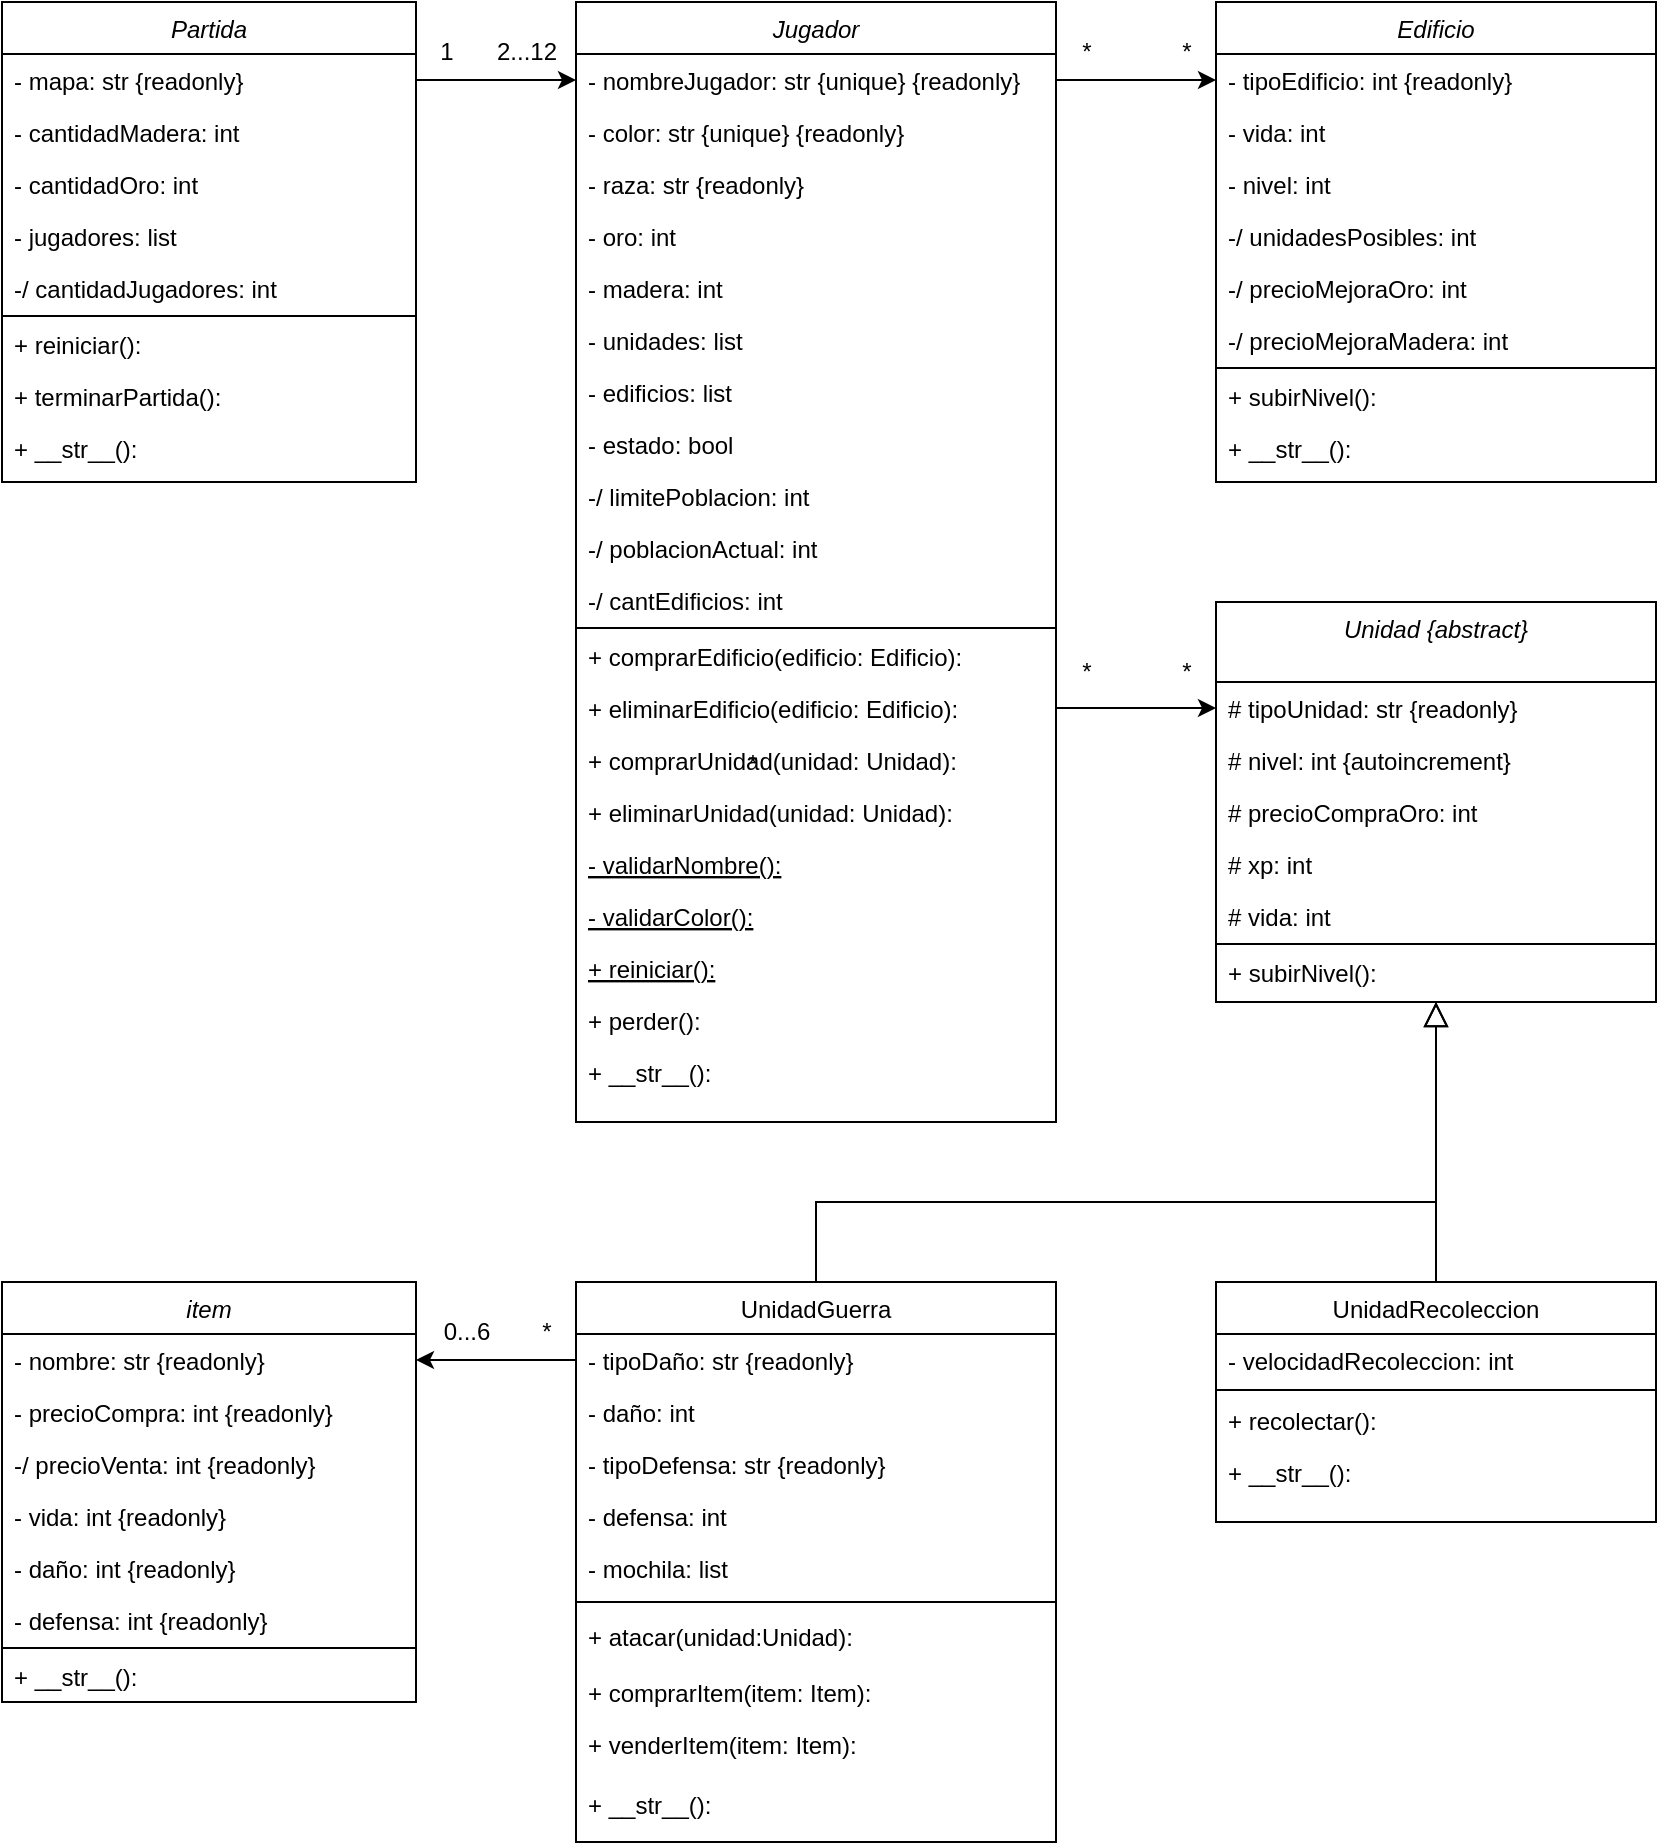 <mxfile version="24.6.4" type="device">
  <diagram id="C5RBs43oDa-KdzZeNtuy" name="Page-1">
    <mxGraphModel dx="2261" dy="754" grid="1" gridSize="10" guides="1" tooltips="1" connect="1" arrows="1" fold="1" page="1" pageScale="1" pageWidth="827" pageHeight="1169" math="0" shadow="0">
      <root>
        <mxCell id="WIyWlLk6GJQsqaUBKTNV-0" />
        <mxCell id="WIyWlLk6GJQsqaUBKTNV-1" parent="WIyWlLk6GJQsqaUBKTNV-0" />
        <mxCell id="zkfFHV4jXpPFQw0GAbJ--0" value="Unidad {abstract}" style="swimlane;fontStyle=2;align=center;verticalAlign=top;childLayout=stackLayout;horizontal=1;startSize=40;horizontalStack=0;resizeParent=1;resizeLast=0;collapsible=1;marginBottom=0;rounded=0;shadow=0;strokeWidth=1;" parent="WIyWlLk6GJQsqaUBKTNV-1" vertex="1">
          <mxGeometry x="-220" y="300" width="220" height="200" as="geometry">
            <mxRectangle x="230" y="140" width="160" height="26" as="alternateBounds" />
          </mxGeometry>
        </mxCell>
        <mxCell id="zkfFHV4jXpPFQw0GAbJ--1" value="# tipoUnidad: str {readonly}" style="text;align=left;verticalAlign=top;spacingLeft=4;spacingRight=4;overflow=hidden;rotatable=0;points=[[0,0.5],[1,0.5]];portConstraint=eastwest;" parent="zkfFHV4jXpPFQw0GAbJ--0" vertex="1">
          <mxGeometry y="40" width="220" height="26" as="geometry" />
        </mxCell>
        <mxCell id="uJJPUO6UfSwzOD2IOa0u-90" value="# nivel: int {autoincrement}" style="text;align=left;verticalAlign=top;spacingLeft=4;spacingRight=4;overflow=hidden;rotatable=0;points=[[0,0.5],[1,0.5]];portConstraint=eastwest;" parent="zkfFHV4jXpPFQw0GAbJ--0" vertex="1">
          <mxGeometry y="66" width="220" height="26" as="geometry" />
        </mxCell>
        <mxCell id="uJJPUO6UfSwzOD2IOa0u-64" value="# precioCompraOro: int" style="text;align=left;verticalAlign=top;spacingLeft=4;spacingRight=4;overflow=hidden;rotatable=0;points=[[0,0.5],[1,0.5]];portConstraint=eastwest;rounded=0;shadow=0;html=0;" parent="zkfFHV4jXpPFQw0GAbJ--0" vertex="1">
          <mxGeometry y="92" width="220" height="26" as="geometry" />
        </mxCell>
        <mxCell id="DGknviAEeWhq03jnVg3e-2" value="# xp: int" style="text;align=left;verticalAlign=top;spacingLeft=4;spacingRight=4;overflow=hidden;rotatable=0;points=[[0,0.5],[1,0.5]];portConstraint=eastwest;" parent="zkfFHV4jXpPFQw0GAbJ--0" vertex="1">
          <mxGeometry y="118" width="220" height="26" as="geometry" />
        </mxCell>
        <mxCell id="uJJPUO6UfSwzOD2IOa0u-9" value="# vida: int" style="text;align=left;verticalAlign=top;spacingLeft=4;spacingRight=4;overflow=hidden;rotatable=0;points=[[0,0.5],[1,0.5]];portConstraint=eastwest;" parent="zkfFHV4jXpPFQw0GAbJ--0" vertex="1">
          <mxGeometry y="144" width="220" height="26" as="geometry" />
        </mxCell>
        <mxCell id="zkfFHV4jXpPFQw0GAbJ--4" value="" style="line;html=1;strokeWidth=1;align=left;verticalAlign=middle;spacingTop=-1;spacingLeft=3;spacingRight=3;rotatable=0;labelPosition=right;points=[];portConstraint=eastwest;" parent="zkfFHV4jXpPFQw0GAbJ--0" vertex="1">
          <mxGeometry y="170" width="220" height="2" as="geometry" />
        </mxCell>
        <mxCell id="DGknviAEeWhq03jnVg3e-1" value="+ subirNivel():" style="text;align=left;verticalAlign=top;spacingLeft=4;spacingRight=4;overflow=hidden;rotatable=0;points=[[0,0.5],[1,0.5]];portConstraint=eastwest;" parent="zkfFHV4jXpPFQw0GAbJ--0" vertex="1">
          <mxGeometry y="172" width="220" height="22" as="geometry" />
        </mxCell>
        <mxCell id="zkfFHV4jXpPFQw0GAbJ--6" value="UnidadRecoleccion" style="swimlane;fontStyle=0;align=center;verticalAlign=top;childLayout=stackLayout;horizontal=1;startSize=26;horizontalStack=0;resizeParent=1;resizeLast=0;collapsible=1;marginBottom=0;rounded=0;shadow=0;strokeWidth=1;" parent="WIyWlLk6GJQsqaUBKTNV-1" vertex="1">
          <mxGeometry x="-220" y="640" width="220" height="120" as="geometry">
            <mxRectangle x="130" y="380" width="160" height="26" as="alternateBounds" />
          </mxGeometry>
        </mxCell>
        <mxCell id="zkfFHV4jXpPFQw0GAbJ--7" value="- velocidadRecoleccion: int" style="text;align=left;verticalAlign=top;spacingLeft=4;spacingRight=4;overflow=hidden;rotatable=0;points=[[0,0.5],[1,0.5]];portConstraint=eastwest;" parent="zkfFHV4jXpPFQw0GAbJ--6" vertex="1">
          <mxGeometry y="26" width="220" height="26" as="geometry" />
        </mxCell>
        <mxCell id="zkfFHV4jXpPFQw0GAbJ--9" value="" style="line;html=1;strokeWidth=1;align=left;verticalAlign=middle;spacingTop=-1;spacingLeft=3;spacingRight=3;rotatable=0;labelPosition=right;points=[];portConstraint=eastwest;" parent="zkfFHV4jXpPFQw0GAbJ--6" vertex="1">
          <mxGeometry y="52" width="220" height="4" as="geometry" />
        </mxCell>
        <mxCell id="zkfFHV4jXpPFQw0GAbJ--8" value="+ recolectar():" style="text;align=left;verticalAlign=top;spacingLeft=4;spacingRight=4;overflow=hidden;rotatable=0;points=[[0,0.5],[1,0.5]];portConstraint=eastwest;rounded=0;shadow=0;html=0;" parent="zkfFHV4jXpPFQw0GAbJ--6" vertex="1">
          <mxGeometry y="56" width="220" height="26" as="geometry" />
        </mxCell>
        <mxCell id="DGknviAEeWhq03jnVg3e-4" value="+ __str__():" style="text;align=left;verticalAlign=top;spacingLeft=4;spacingRight=4;overflow=hidden;rotatable=0;points=[[0,0.5],[1,0.5]];portConstraint=eastwest;" parent="zkfFHV4jXpPFQw0GAbJ--6" vertex="1">
          <mxGeometry y="82" width="220" height="28" as="geometry" />
        </mxCell>
        <mxCell id="zkfFHV4jXpPFQw0GAbJ--12" value="" style="endArrow=block;endSize=10;endFill=0;shadow=0;strokeWidth=1;rounded=0;curved=0;edgeStyle=elbowEdgeStyle;elbow=vertical;exitX=0.5;exitY=0;exitDx=0;exitDy=0;entryX=0.5;entryY=1;entryDx=0;entryDy=0;" parent="WIyWlLk6GJQsqaUBKTNV-1" source="zkfFHV4jXpPFQw0GAbJ--6" edge="1" target="zkfFHV4jXpPFQw0GAbJ--0">
          <mxGeometry width="160" relative="1" as="geometry">
            <mxPoint x="-537" y="640" as="sourcePoint" />
            <mxPoint x="-60" y="570" as="targetPoint" />
            <Array as="points" />
          </mxGeometry>
        </mxCell>
        <mxCell id="zkfFHV4jXpPFQw0GAbJ--13" value="UnidadGuerra" style="swimlane;fontStyle=0;align=center;verticalAlign=top;childLayout=stackLayout;horizontal=1;startSize=26;horizontalStack=0;resizeParent=1;resizeLast=0;collapsible=1;marginBottom=0;rounded=0;shadow=0;strokeWidth=1;" parent="WIyWlLk6GJQsqaUBKTNV-1" vertex="1">
          <mxGeometry x="-540" y="640" width="240" height="280" as="geometry">
            <mxRectangle x="340" y="380" width="170" height="26" as="alternateBounds" />
          </mxGeometry>
        </mxCell>
        <mxCell id="zkfFHV4jXpPFQw0GAbJ--2" value="- tipoDaño: str {readonly}" style="text;align=left;verticalAlign=top;spacingLeft=4;spacingRight=4;overflow=hidden;rotatable=0;points=[[0,0.5],[1,0.5]];portConstraint=eastwest;rounded=0;shadow=0;html=0;" parent="zkfFHV4jXpPFQw0GAbJ--13" vertex="1">
          <mxGeometry y="26" width="240" height="26" as="geometry" />
        </mxCell>
        <mxCell id="uJJPUO6UfSwzOD2IOa0u-10" value="- daño: int" style="text;align=left;verticalAlign=top;spacingLeft=4;spacingRight=4;overflow=hidden;rotatable=0;points=[[0,0.5],[1,0.5]];portConstraint=eastwest;rounded=0;shadow=0;html=0;" parent="zkfFHV4jXpPFQw0GAbJ--13" vertex="1">
          <mxGeometry y="52" width="240" height="26" as="geometry" />
        </mxCell>
        <mxCell id="uJJPUO6UfSwzOD2IOa0u-8" value="- tipoDefensa: str {readonly}" style="text;align=left;verticalAlign=top;spacingLeft=4;spacingRight=4;overflow=hidden;rotatable=0;points=[[0,0.5],[1,0.5]];portConstraint=eastwest;rounded=0;shadow=0;html=0;" parent="zkfFHV4jXpPFQw0GAbJ--13" vertex="1">
          <mxGeometry y="78" width="240" height="26" as="geometry" />
        </mxCell>
        <mxCell id="uJJPUO6UfSwzOD2IOa0u-11" value="- defensa: int" style="text;align=left;verticalAlign=top;spacingLeft=4;spacingRight=4;overflow=hidden;rotatable=0;points=[[0,0.5],[1,0.5]];portConstraint=eastwest;rounded=0;shadow=0;html=0;" parent="zkfFHV4jXpPFQw0GAbJ--13" vertex="1">
          <mxGeometry y="104" width="240" height="26" as="geometry" />
        </mxCell>
        <mxCell id="uJJPUO6UfSwzOD2IOa0u-98" value="- mochila: list" style="text;align=left;verticalAlign=top;spacingLeft=4;spacingRight=4;overflow=hidden;rotatable=0;points=[[0,0.5],[1,0.5]];portConstraint=eastwest;" parent="zkfFHV4jXpPFQw0GAbJ--13" vertex="1">
          <mxGeometry y="130" width="240" height="26" as="geometry" />
        </mxCell>
        <mxCell id="zkfFHV4jXpPFQw0GAbJ--15" value="" style="line;html=1;strokeWidth=1;align=left;verticalAlign=middle;spacingTop=-1;spacingLeft=3;spacingRight=3;rotatable=0;labelPosition=right;points=[];portConstraint=eastwest;" parent="zkfFHV4jXpPFQw0GAbJ--13" vertex="1">
          <mxGeometry y="156" width="240" height="8" as="geometry" />
        </mxCell>
        <mxCell id="uJJPUO6UfSwzOD2IOa0u-67" value="+ atacar(unidad:Unidad):" style="text;align=left;verticalAlign=top;spacingLeft=4;spacingRight=4;overflow=hidden;rotatable=0;points=[[0,0.5],[1,0.5]];portConstraint=eastwest;" parent="zkfFHV4jXpPFQw0GAbJ--13" vertex="1">
          <mxGeometry y="164" width="240" height="28" as="geometry" />
        </mxCell>
        <mxCell id="uJJPUO6UfSwzOD2IOa0u-107" value="+ comprarItem(item: Item):" style="text;align=left;verticalAlign=top;spacingLeft=4;spacingRight=4;overflow=hidden;rotatable=0;points=[[0,0.5],[1,0.5]];portConstraint=eastwest;" parent="zkfFHV4jXpPFQw0GAbJ--13" vertex="1">
          <mxGeometry y="192" width="240" height="26" as="geometry" />
        </mxCell>
        <mxCell id="uJJPUO6UfSwzOD2IOa0u-108" value="+ venderItem(item: Item):" style="text;align=left;verticalAlign=top;spacingLeft=4;spacingRight=4;overflow=hidden;rotatable=0;points=[[0,0.5],[1,0.5]];portConstraint=eastwest;" parent="zkfFHV4jXpPFQw0GAbJ--13" vertex="1">
          <mxGeometry y="218" width="240" height="30" as="geometry" />
        </mxCell>
        <mxCell id="DGknviAEeWhq03jnVg3e-3" value="+ __str__():" style="text;align=left;verticalAlign=top;spacingLeft=4;spacingRight=4;overflow=hidden;rotatable=0;points=[[0,0.5],[1,0.5]];portConstraint=eastwest;" parent="zkfFHV4jXpPFQw0GAbJ--13" vertex="1">
          <mxGeometry y="248" width="240" height="24" as="geometry" />
        </mxCell>
        <mxCell id="uJJPUO6UfSwzOD2IOa0u-12" value="" style="endArrow=block;endSize=10;endFill=0;shadow=0;strokeWidth=1;rounded=0;curved=0;edgeStyle=elbowEdgeStyle;elbow=vertical;entryX=0.5;entryY=1;entryDx=0;entryDy=0;exitX=0.5;exitY=0;exitDx=0;exitDy=0;" parent="WIyWlLk6GJQsqaUBKTNV-1" source="zkfFHV4jXpPFQw0GAbJ--13" target="zkfFHV4jXpPFQw0GAbJ--0" edge="1">
          <mxGeometry width="160" relative="1" as="geometry">
            <mxPoint x="-307" y="630" as="sourcePoint" />
            <mxPoint x="-197" y="520" as="targetPoint" />
            <Array as="points">
              <mxPoint x="-260" y="600" />
            </Array>
          </mxGeometry>
        </mxCell>
        <mxCell id="uJJPUO6UfSwzOD2IOa0u-139" style="edgeStyle=orthogonalEdgeStyle;rounded=0;orthogonalLoop=1;jettySize=auto;html=1;entryX=0;entryY=0.5;entryDx=0;entryDy=0;" parent="WIyWlLk6GJQsqaUBKTNV-1" source="uJJPUO6UfSwzOD2IOa0u-43" target="zkfFHV4jXpPFQw0GAbJ--1" edge="1">
          <mxGeometry relative="1" as="geometry">
            <mxPoint x="-280" y="359" as="sourcePoint" />
            <mxPoint x="-220" y="270" as="targetPoint" />
          </mxGeometry>
        </mxCell>
        <mxCell id="uJJPUO6UfSwzOD2IOa0u-15" value="Edificio" style="swimlane;fontStyle=2;align=center;verticalAlign=top;childLayout=stackLayout;horizontal=1;startSize=26;horizontalStack=0;resizeParent=1;resizeLast=0;collapsible=1;marginBottom=0;rounded=0;shadow=0;strokeWidth=1;" parent="WIyWlLk6GJQsqaUBKTNV-1" vertex="1">
          <mxGeometry x="-220" width="220" height="240" as="geometry">
            <mxRectangle x="230" y="140" width="160" height="26" as="alternateBounds" />
          </mxGeometry>
        </mxCell>
        <mxCell id="uJJPUO6UfSwzOD2IOa0u-62" value="- tipoEdificio: int {readonly}" style="text;align=left;verticalAlign=top;spacingLeft=4;spacingRight=4;overflow=hidden;rotatable=0;points=[[0,0.5],[1,0.5]];portConstraint=eastwest;" parent="uJJPUO6UfSwzOD2IOa0u-15" vertex="1">
          <mxGeometry y="26" width="220" height="26" as="geometry" />
        </mxCell>
        <mxCell id="uJJPUO6UfSwzOD2IOa0u-16" value="- vida: int" style="text;align=left;verticalAlign=top;spacingLeft=4;spacingRight=4;overflow=hidden;rotatable=0;points=[[0,0.5],[1,0.5]];portConstraint=eastwest;" parent="uJJPUO6UfSwzOD2IOa0u-15" vertex="1">
          <mxGeometry y="52" width="220" height="26" as="geometry" />
        </mxCell>
        <mxCell id="Jmt1kPo4KvZAHu1UW5fi-1" value="- nivel: int" style="text;align=left;verticalAlign=top;spacingLeft=4;spacingRight=4;overflow=hidden;rotatable=0;points=[[0,0.5],[1,0.5]];portConstraint=eastwest;" parent="uJJPUO6UfSwzOD2IOa0u-15" vertex="1">
          <mxGeometry y="78" width="220" height="26" as="geometry" />
        </mxCell>
        <mxCell id="Jmt1kPo4KvZAHu1UW5fi-2" value="-/ unidadesPosibles: int" style="text;align=left;verticalAlign=top;spacingLeft=4;spacingRight=4;overflow=hidden;rotatable=0;points=[[0,0.5],[1,0.5]];portConstraint=eastwest;" parent="uJJPUO6UfSwzOD2IOa0u-15" vertex="1">
          <mxGeometry y="104" width="220" height="26" as="geometry" />
        </mxCell>
        <mxCell id="Jmt1kPo4KvZAHu1UW5fi-4" value="-/ precioMejoraOro: int" style="text;align=left;verticalAlign=top;spacingLeft=4;spacingRight=4;overflow=hidden;rotatable=0;points=[[0,0.5],[1,0.5]];portConstraint=eastwest;" parent="uJJPUO6UfSwzOD2IOa0u-15" vertex="1">
          <mxGeometry y="130" width="220" height="26" as="geometry" />
        </mxCell>
        <mxCell id="Jmt1kPo4KvZAHu1UW5fi-3" value="-/ precioMejoraMadera: int" style="text;align=left;verticalAlign=top;spacingLeft=4;spacingRight=4;overflow=hidden;rotatable=0;points=[[0,0.5],[1,0.5]];portConstraint=eastwest;" parent="uJJPUO6UfSwzOD2IOa0u-15" vertex="1">
          <mxGeometry y="156" width="220" height="26" as="geometry" />
        </mxCell>
        <mxCell id="uJJPUO6UfSwzOD2IOa0u-23" value="" style="line;html=1;strokeWidth=1;align=left;verticalAlign=middle;spacingTop=-1;spacingLeft=3;spacingRight=3;rotatable=0;labelPosition=right;points=[];portConstraint=eastwest;" parent="uJJPUO6UfSwzOD2IOa0u-15" vertex="1">
          <mxGeometry y="182" width="220" height="2" as="geometry" />
        </mxCell>
        <mxCell id="Jmt1kPo4KvZAHu1UW5fi-5" value="+ subirNivel():" style="text;align=left;verticalAlign=top;spacingLeft=4;spacingRight=4;overflow=hidden;rotatable=0;points=[[0,0.5],[1,0.5]];portConstraint=eastwest;" parent="uJJPUO6UfSwzOD2IOa0u-15" vertex="1">
          <mxGeometry y="184" width="220" height="26" as="geometry" />
        </mxCell>
        <mxCell id="DGknviAEeWhq03jnVg3e-5" value="+ __str__():" style="text;align=left;verticalAlign=top;spacingLeft=4;spacingRight=4;overflow=hidden;rotatable=0;points=[[0,0.5],[1,0.5]];portConstraint=eastwest;" parent="uJJPUO6UfSwzOD2IOa0u-15" vertex="1">
          <mxGeometry y="210" width="220" height="26" as="geometry" />
        </mxCell>
        <mxCell id="uJJPUO6UfSwzOD2IOa0u-25" value="Jugador" style="swimlane;fontStyle=2;align=center;verticalAlign=top;childLayout=stackLayout;horizontal=1;startSize=26;horizontalStack=0;resizeParent=1;resizeLast=0;collapsible=1;marginBottom=0;rounded=0;shadow=0;strokeWidth=1;" parent="WIyWlLk6GJQsqaUBKTNV-1" vertex="1">
          <mxGeometry x="-540" width="240" height="560" as="geometry">
            <mxRectangle x="230" y="140" width="160" height="26" as="alternateBounds" />
          </mxGeometry>
        </mxCell>
        <mxCell id="uJJPUO6UfSwzOD2IOa0u-44" value="- nombreJugador: str {unique} {readonly}" style="text;align=left;verticalAlign=top;spacingLeft=4;spacingRight=4;overflow=hidden;rotatable=0;points=[[0,0.5],[1,0.5]];portConstraint=eastwest;rounded=0;shadow=0;html=0;" parent="uJJPUO6UfSwzOD2IOa0u-25" vertex="1">
          <mxGeometry y="26" width="240" height="26" as="geometry" />
        </mxCell>
        <mxCell id="uJJPUO6UfSwzOD2IOa0u-120" value="- color: str {unique} {readonly}" style="text;align=left;verticalAlign=top;spacingLeft=4;spacingRight=4;overflow=hidden;rotatable=0;points=[[0,0.5],[1,0.5]];portConstraint=eastwest;rounded=0;shadow=0;html=0;" parent="uJJPUO6UfSwzOD2IOa0u-25" vertex="1">
          <mxGeometry y="52" width="240" height="26" as="geometry" />
        </mxCell>
        <mxCell id="uJJPUO6UfSwzOD2IOa0u-35" value="- raza: str {readonly}" style="text;align=left;verticalAlign=top;spacingLeft=4;spacingRight=4;overflow=hidden;rotatable=0;points=[[0,0.5],[1,0.5]];portConstraint=eastwest;rounded=0;shadow=0;html=0;" parent="uJJPUO6UfSwzOD2IOa0u-25" vertex="1">
          <mxGeometry y="78" width="240" height="26" as="geometry" />
        </mxCell>
        <mxCell id="uJJPUO6UfSwzOD2IOa0u-26" value="- oro: int" style="text;align=left;verticalAlign=top;spacingLeft=4;spacingRight=4;overflow=hidden;rotatable=0;points=[[0,0.5],[1,0.5]];portConstraint=eastwest;" parent="uJJPUO6UfSwzOD2IOa0u-25" vertex="1">
          <mxGeometry y="104" width="240" height="26" as="geometry" />
        </mxCell>
        <mxCell id="uJJPUO6UfSwzOD2IOa0u-27" value="- madera: int" style="text;align=left;verticalAlign=top;spacingLeft=4;spacingRight=4;overflow=hidden;rotatable=0;points=[[0,0.5],[1,0.5]];portConstraint=eastwest;rounded=0;shadow=0;html=0;" parent="uJJPUO6UfSwzOD2IOa0u-25" vertex="1">
          <mxGeometry y="130" width="240" height="26" as="geometry" />
        </mxCell>
        <mxCell id="Jmt1kPo4KvZAHu1UW5fi-6" value="- unidades: list" style="text;align=left;verticalAlign=top;spacingLeft=4;spacingRight=4;overflow=hidden;rotatable=0;points=[[0,0.5],[1,0.5]];portConstraint=eastwest;rounded=0;shadow=0;html=0;" parent="uJJPUO6UfSwzOD2IOa0u-25" vertex="1">
          <mxGeometry y="156" width="240" height="26" as="geometry" />
        </mxCell>
        <mxCell id="Jmt1kPo4KvZAHu1UW5fi-7" value="- edificios: list" style="text;align=left;verticalAlign=top;spacingLeft=4;spacingRight=4;overflow=hidden;rotatable=0;points=[[0,0.5],[1,0.5]];portConstraint=eastwest;rounded=0;shadow=0;html=0;" parent="uJJPUO6UfSwzOD2IOa0u-25" vertex="1">
          <mxGeometry y="182" width="240" height="26" as="geometry" />
        </mxCell>
        <mxCell id="Jmt1kPo4KvZAHu1UW5fi-8" value="- estado: bool" style="text;align=left;verticalAlign=top;spacingLeft=4;spacingRight=4;overflow=hidden;rotatable=0;points=[[0,0.5],[1,0.5]];portConstraint=eastwest;rounded=0;shadow=0;html=0;" parent="uJJPUO6UfSwzOD2IOa0u-25" vertex="1">
          <mxGeometry y="208" width="240" height="26" as="geometry" />
        </mxCell>
        <mxCell id="uJJPUO6UfSwzOD2IOa0u-41" value="-/ limitePoblacion: int" style="text;align=left;verticalAlign=top;spacingLeft=4;spacingRight=4;overflow=hidden;rotatable=0;points=[[0,0.5],[1,0.5]];portConstraint=eastwest;rounded=0;shadow=0;html=0;" parent="uJJPUO6UfSwzOD2IOa0u-25" vertex="1">
          <mxGeometry y="234" width="240" height="26" as="geometry" />
        </mxCell>
        <mxCell id="uJJPUO6UfSwzOD2IOa0u-28" value="-/ poblacionActual: int" style="text;align=left;verticalAlign=top;spacingLeft=4;spacingRight=4;overflow=hidden;rotatable=0;points=[[0,0.5],[1,0.5]];portConstraint=eastwest;rounded=0;shadow=0;html=0;" parent="uJJPUO6UfSwzOD2IOa0u-25" vertex="1">
          <mxGeometry y="260" width="240" height="26" as="geometry" />
        </mxCell>
        <mxCell id="Jmt1kPo4KvZAHu1UW5fi-9" value="-/ cantEdificios: int" style="text;align=left;verticalAlign=top;spacingLeft=4;spacingRight=4;overflow=hidden;rotatable=0;points=[[0,0.5],[1,0.5]];portConstraint=eastwest;rounded=0;shadow=0;html=0;" parent="uJJPUO6UfSwzOD2IOa0u-25" vertex="1">
          <mxGeometry y="286" width="240" height="26" as="geometry" />
        </mxCell>
        <mxCell id="uJJPUO6UfSwzOD2IOa0u-33" value="" style="line;html=1;strokeWidth=1;align=left;verticalAlign=middle;spacingTop=-1;spacingLeft=3;spacingRight=3;rotatable=0;labelPosition=right;points=[];portConstraint=eastwest;" parent="uJJPUO6UfSwzOD2IOa0u-25" vertex="1">
          <mxGeometry y="312" width="240" height="2" as="geometry" />
        </mxCell>
        <mxCell id="uJJPUO6UfSwzOD2IOa0u-34" value="+ comprarEdificio(edificio: Edificio):" style="text;align=left;verticalAlign=top;spacingLeft=4;spacingRight=4;overflow=hidden;rotatable=0;points=[[0,0.5],[1,0.5]];portConstraint=eastwest;" parent="uJJPUO6UfSwzOD2IOa0u-25" vertex="1">
          <mxGeometry y="314" width="240" height="26" as="geometry" />
        </mxCell>
        <mxCell id="uJJPUO6UfSwzOD2IOa0u-43" value="+ eliminarEdificio(edificio: Edificio):" style="text;align=left;verticalAlign=top;spacingLeft=4;spacingRight=4;overflow=hidden;rotatable=0;points=[[0,0.5],[1,0.5]];portConstraint=eastwest;" parent="uJJPUO6UfSwzOD2IOa0u-25" vertex="1">
          <mxGeometry y="340" width="240" height="26" as="geometry" />
        </mxCell>
        <mxCell id="uJJPUO6UfSwzOD2IOa0u-24" value="+ comprarUnidad(unidad: Unidad):" style="text;align=left;verticalAlign=top;spacingLeft=4;spacingRight=4;overflow=hidden;rotatable=0;points=[[0,0.5],[1,0.5]];portConstraint=eastwest;" parent="uJJPUO6UfSwzOD2IOa0u-25" vertex="1">
          <mxGeometry y="366" width="240" height="26" as="geometry" />
        </mxCell>
        <mxCell id="uJJPUO6UfSwzOD2IOa0u-42" value="+ eliminarUnidad(unidad: Unidad):" style="text;align=left;verticalAlign=top;spacingLeft=4;spacingRight=4;overflow=hidden;rotatable=0;points=[[0,0.5],[1,0.5]];portConstraint=eastwest;" parent="uJJPUO6UfSwzOD2IOa0u-25" vertex="1">
          <mxGeometry y="392" width="240" height="26" as="geometry" />
        </mxCell>
        <mxCell id="1HMac8or-ajeegFxdDn5-3" value="- validarNombre():" style="text;align=left;verticalAlign=top;spacingLeft=4;spacingRight=4;overflow=hidden;rotatable=0;points=[[0,0.5],[1,0.5]];portConstraint=eastwest;fontStyle=4" vertex="1" parent="uJJPUO6UfSwzOD2IOa0u-25">
          <mxGeometry y="418" width="240" height="26" as="geometry" />
        </mxCell>
        <mxCell id="1HMac8or-ajeegFxdDn5-0" value="- validarColor():" style="text;align=left;verticalAlign=top;spacingLeft=4;spacingRight=4;overflow=hidden;rotatable=0;points=[[0,0.5],[1,0.5]];portConstraint=eastwest;fontStyle=4" vertex="1" parent="uJJPUO6UfSwzOD2IOa0u-25">
          <mxGeometry y="444" width="240" height="26" as="geometry" />
        </mxCell>
        <mxCell id="1HMac8or-ajeegFxdDn5-1" value="+ reiniciar():" style="text;align=left;verticalAlign=top;spacingLeft=4;spacingRight=4;overflow=hidden;rotatable=0;points=[[0,0.5],[1,0.5]];portConstraint=eastwest;fontStyle=4" vertex="1" parent="uJJPUO6UfSwzOD2IOa0u-25">
          <mxGeometry y="470" width="240" height="26" as="geometry" />
        </mxCell>
        <mxCell id="uJJPUO6UfSwzOD2IOa0u-58" value="+ perder():" style="text;align=left;verticalAlign=top;spacingLeft=4;spacingRight=4;overflow=hidden;rotatable=0;points=[[0,0.5],[1,0.5]];portConstraint=eastwest;" parent="uJJPUO6UfSwzOD2IOa0u-25" vertex="1">
          <mxGeometry y="496" width="240" height="26" as="geometry" />
        </mxCell>
        <mxCell id="DGknviAEeWhq03jnVg3e-6" value="+ __str__():" style="text;align=left;verticalAlign=top;spacingLeft=4;spacingRight=4;overflow=hidden;rotatable=0;points=[[0,0.5],[1,0.5]];portConstraint=eastwest;" parent="uJJPUO6UfSwzOD2IOa0u-25" vertex="1">
          <mxGeometry y="522" width="240" height="26" as="geometry" />
        </mxCell>
        <mxCell id="uJJPUO6UfSwzOD2IOa0u-45" value="Partida" style="swimlane;fontStyle=2;align=center;verticalAlign=top;childLayout=stackLayout;horizontal=1;startSize=26;horizontalStack=0;resizeParent=1;resizeLast=0;collapsible=1;marginBottom=0;rounded=0;shadow=0;strokeWidth=1;" parent="WIyWlLk6GJQsqaUBKTNV-1" vertex="1">
          <mxGeometry x="-827" width="207" height="240" as="geometry">
            <mxRectangle x="230" y="140" width="160" height="26" as="alternateBounds" />
          </mxGeometry>
        </mxCell>
        <mxCell id="uJJPUO6UfSwzOD2IOa0u-46" value="- mapa: str {readonly}" style="text;align=left;verticalAlign=top;spacingLeft=4;spacingRight=4;overflow=hidden;rotatable=0;points=[[0,0.5],[1,0.5]];portConstraint=eastwest;rounded=0;shadow=0;html=0;" parent="uJJPUO6UfSwzOD2IOa0u-45" vertex="1">
          <mxGeometry y="26" width="207" height="26" as="geometry" />
        </mxCell>
        <mxCell id="uJJPUO6UfSwzOD2IOa0u-86" value="- cantidadMadera: int" style="text;align=left;verticalAlign=top;spacingLeft=4;spacingRight=4;overflow=hidden;rotatable=0;points=[[0,0.5],[1,0.5]];portConstraint=eastwest;" parent="uJJPUO6UfSwzOD2IOa0u-45" vertex="1">
          <mxGeometry y="52" width="207" height="26" as="geometry" />
        </mxCell>
        <mxCell id="uJJPUO6UfSwzOD2IOa0u-82" value="- cantidadOro: int" style="text;align=left;verticalAlign=top;spacingLeft=4;spacingRight=4;overflow=hidden;rotatable=0;points=[[0,0.5],[1,0.5]];portConstraint=eastwest;" parent="uJJPUO6UfSwzOD2IOa0u-45" vertex="1">
          <mxGeometry y="78" width="207" height="26" as="geometry" />
        </mxCell>
        <mxCell id="uJJPUO6UfSwzOD2IOa0u-47" value="- jugadores: list" style="text;align=left;verticalAlign=top;spacingLeft=4;spacingRight=4;overflow=hidden;rotatable=0;points=[[0,0.5],[1,0.5]];portConstraint=eastwest;rounded=0;shadow=0;html=0;" parent="uJJPUO6UfSwzOD2IOa0u-45" vertex="1">
          <mxGeometry y="104" width="207" height="26" as="geometry" />
        </mxCell>
        <mxCell id="qfbyh8AjjNBv6JIkHUku-1" value="-/ cantidadJugadores: int" style="text;align=left;verticalAlign=top;spacingLeft=4;spacingRight=4;overflow=hidden;rotatable=0;points=[[0,0.5],[1,0.5]];portConstraint=eastwest;rounded=0;shadow=0;html=0;" parent="uJJPUO6UfSwzOD2IOa0u-45" vertex="1">
          <mxGeometry y="130" width="207" height="26" as="geometry" />
        </mxCell>
        <mxCell id="uJJPUO6UfSwzOD2IOa0u-53" value="" style="line;html=1;strokeWidth=1;align=left;verticalAlign=middle;spacingTop=-1;spacingLeft=3;spacingRight=3;rotatable=0;labelPosition=right;points=[];portConstraint=eastwest;" parent="uJJPUO6UfSwzOD2IOa0u-45" vertex="1">
          <mxGeometry y="156" width="207" height="2" as="geometry" />
        </mxCell>
        <mxCell id="Jmt1kPo4KvZAHu1UW5fi-0" value="+ reiniciar():" style="text;align=left;verticalAlign=top;spacingLeft=4;spacingRight=4;overflow=hidden;rotatable=0;points=[[0,0.5],[1,0.5]];portConstraint=eastwest;" parent="uJJPUO6UfSwzOD2IOa0u-45" vertex="1">
          <mxGeometry y="158" width="207" height="26" as="geometry" />
        </mxCell>
        <mxCell id="uJJPUO6UfSwzOD2IOa0u-57" value="+ terminarPartida():" style="text;align=left;verticalAlign=top;spacingLeft=4;spacingRight=4;overflow=hidden;rotatable=0;points=[[0,0.5],[1,0.5]];portConstraint=eastwest;" parent="uJJPUO6UfSwzOD2IOa0u-45" vertex="1">
          <mxGeometry y="184" width="207" height="26" as="geometry" />
        </mxCell>
        <mxCell id="DGknviAEeWhq03jnVg3e-7" value="+ __str__():" style="text;align=left;verticalAlign=top;spacingLeft=4;spacingRight=4;overflow=hidden;rotatable=0;points=[[0,0.5],[1,0.5]];portConstraint=eastwest;" parent="uJJPUO6UfSwzOD2IOa0u-45" vertex="1">
          <mxGeometry y="210" width="207" height="26" as="geometry" />
        </mxCell>
        <mxCell id="uJJPUO6UfSwzOD2IOa0u-60" value="2...12" style="text;html=1;align=center;verticalAlign=middle;resizable=0;points=[];autosize=1;strokeColor=none;fillColor=none;" parent="WIyWlLk6GJQsqaUBKTNV-1" vertex="1">
          <mxGeometry x="-590" y="10" width="50" height="30" as="geometry" />
        </mxCell>
        <mxCell id="uJJPUO6UfSwzOD2IOa0u-138" style="edgeStyle=orthogonalEdgeStyle;rounded=0;orthogonalLoop=1;jettySize=auto;html=1;exitX=0;exitY=0.5;exitDx=0;exitDy=0;entryX=1;entryY=0.5;entryDx=0;entryDy=0;" parent="WIyWlLk6GJQsqaUBKTNV-1" source="zkfFHV4jXpPFQw0GAbJ--2" target="uJJPUO6UfSwzOD2IOa0u-109" edge="1">
          <mxGeometry relative="1" as="geometry">
            <mxPoint x="-497" y="1167" as="sourcePoint" />
            <mxPoint x="-580" y="630" as="targetPoint" />
          </mxGeometry>
        </mxCell>
        <mxCell id="uJJPUO6UfSwzOD2IOa0u-99" value="item" style="swimlane;fontStyle=2;align=center;verticalAlign=top;childLayout=stackLayout;horizontal=1;startSize=26;horizontalStack=0;resizeParent=1;resizeLast=0;collapsible=1;marginBottom=0;rounded=0;shadow=0;strokeWidth=1;" parent="WIyWlLk6GJQsqaUBKTNV-1" vertex="1">
          <mxGeometry x="-827" y="640" width="207" height="210" as="geometry">
            <mxRectangle x="230" y="140" width="160" height="26" as="alternateBounds" />
          </mxGeometry>
        </mxCell>
        <mxCell id="uJJPUO6UfSwzOD2IOa0u-109" value="- nombre: str {readonly}" style="text;align=left;verticalAlign=top;spacingLeft=4;spacingRight=4;overflow=hidden;rotatable=0;points=[[0,0.5],[1,0.5]];portConstraint=eastwest;rounded=0;shadow=0;html=0;" parent="uJJPUO6UfSwzOD2IOa0u-99" vertex="1">
          <mxGeometry y="26" width="207" height="26" as="geometry" />
        </mxCell>
        <mxCell id="uJJPUO6UfSwzOD2IOa0u-100" value="- precioCompra: int {readonly}" style="text;align=left;verticalAlign=top;spacingLeft=4;spacingRight=4;overflow=hidden;rotatable=0;points=[[0,0.5],[1,0.5]];portConstraint=eastwest;rounded=0;shadow=0;html=0;" parent="uJJPUO6UfSwzOD2IOa0u-99" vertex="1">
          <mxGeometry y="52" width="207" height="26" as="geometry" />
        </mxCell>
        <mxCell id="uJJPUO6UfSwzOD2IOa0u-101" value="-/ precioVenta: int {readonly}" style="text;align=left;verticalAlign=top;spacingLeft=4;spacingRight=4;overflow=hidden;rotatable=0;points=[[0,0.5],[1,0.5]];portConstraint=eastwest;" parent="uJJPUO6UfSwzOD2IOa0u-99" vertex="1">
          <mxGeometry y="78" width="207" height="26" as="geometry" />
        </mxCell>
        <mxCell id="uJJPUO6UfSwzOD2IOa0u-117" value="- vida: int {readonly}" style="text;align=left;verticalAlign=top;spacingLeft=4;spacingRight=4;overflow=hidden;rotatable=0;points=[[0,0.5],[1,0.5]];portConstraint=eastwest;" parent="uJJPUO6UfSwzOD2IOa0u-99" vertex="1">
          <mxGeometry y="104" width="207" height="26" as="geometry" />
        </mxCell>
        <mxCell id="uJJPUO6UfSwzOD2IOa0u-111" value="- daño: int {readonly}" style="text;align=left;verticalAlign=top;spacingLeft=4;spacingRight=4;overflow=hidden;rotatable=0;points=[[0,0.5],[1,0.5]];portConstraint=eastwest;" parent="uJJPUO6UfSwzOD2IOa0u-99" vertex="1">
          <mxGeometry y="130" width="207" height="26" as="geometry" />
        </mxCell>
        <mxCell id="uJJPUO6UfSwzOD2IOa0u-116" value="- defensa: int {readonly}" style="text;align=left;verticalAlign=top;spacingLeft=4;spacingRight=4;overflow=hidden;rotatable=0;points=[[0,0.5],[1,0.5]];portConstraint=eastwest;" parent="uJJPUO6UfSwzOD2IOa0u-99" vertex="1">
          <mxGeometry y="156" width="207" height="26" as="geometry" />
        </mxCell>
        <mxCell id="uJJPUO6UfSwzOD2IOa0u-103" value="" style="line;html=1;strokeWidth=1;align=left;verticalAlign=middle;spacingTop=-1;spacingLeft=3;spacingRight=3;rotatable=0;labelPosition=right;points=[];portConstraint=eastwest;" parent="uJJPUO6UfSwzOD2IOa0u-99" vertex="1">
          <mxGeometry y="182" width="207" height="2" as="geometry" />
        </mxCell>
        <mxCell id="uJJPUO6UfSwzOD2IOa0u-127" value="+ __str__():" style="text;align=left;verticalAlign=top;spacingLeft=4;spacingRight=4;overflow=hidden;rotatable=0;points=[[0,0.5],[1,0.5]];portConstraint=eastwest;" parent="uJJPUO6UfSwzOD2IOa0u-99" vertex="1">
          <mxGeometry y="184" width="207" height="26" as="geometry" />
        </mxCell>
        <mxCell id="uJJPUO6UfSwzOD2IOa0u-106" value="0...6" style="text;html=1;align=center;verticalAlign=middle;resizable=0;points=[];autosize=1;strokeColor=none;fillColor=none;" parent="WIyWlLk6GJQsqaUBKTNV-1" vertex="1">
          <mxGeometry x="-620" y="650" width="50" height="30" as="geometry" />
        </mxCell>
        <mxCell id="uJJPUO6UfSwzOD2IOa0u-129" style="edgeStyle=orthogonalEdgeStyle;rounded=0;orthogonalLoop=1;jettySize=auto;html=1;exitX=1;exitY=0.5;exitDx=0;exitDy=0;entryX=0;entryY=0.5;entryDx=0;entryDy=0;" parent="WIyWlLk6GJQsqaUBKTNV-1" source="uJJPUO6UfSwzOD2IOa0u-44" target="uJJPUO6UfSwzOD2IOa0u-62" edge="1">
          <mxGeometry relative="1" as="geometry">
            <mxPoint x="-307" y="39" as="targetPoint" />
          </mxGeometry>
        </mxCell>
        <mxCell id="uJJPUO6UfSwzOD2IOa0u-131" value="*" style="text;html=1;align=center;verticalAlign=middle;resizable=0;points=[];autosize=1;strokeColor=none;fillColor=none;" parent="WIyWlLk6GJQsqaUBKTNV-1" vertex="1">
          <mxGeometry x="-250" y="320" width="30" height="30" as="geometry" />
        </mxCell>
        <mxCell id="uJJPUO6UfSwzOD2IOa0u-132" value="*" style="text;html=1;align=center;verticalAlign=middle;resizable=0;points=[];autosize=1;strokeColor=none;fillColor=none;" parent="WIyWlLk6GJQsqaUBKTNV-1" vertex="1">
          <mxGeometry x="-467" y="366" width="30" height="30" as="geometry" />
        </mxCell>
        <mxCell id="uJJPUO6UfSwzOD2IOa0u-134" style="edgeStyle=orthogonalEdgeStyle;rounded=0;orthogonalLoop=1;jettySize=auto;html=1;exitX=1;exitY=0.5;exitDx=0;exitDy=0;entryX=0;entryY=0.5;entryDx=0;entryDy=0;" parent="WIyWlLk6GJQsqaUBKTNV-1" source="uJJPUO6UfSwzOD2IOa0u-46" target="uJJPUO6UfSwzOD2IOa0u-44" edge="1">
          <mxGeometry relative="1" as="geometry" />
        </mxCell>
        <mxCell id="uJJPUO6UfSwzOD2IOa0u-135" value="1" style="text;html=1;align=center;verticalAlign=middle;resizable=0;points=[];autosize=1;strokeColor=none;fillColor=none;" parent="WIyWlLk6GJQsqaUBKTNV-1" vertex="1">
          <mxGeometry x="-620" y="10" width="30" height="30" as="geometry" />
        </mxCell>
        <mxCell id="uJJPUO6UfSwzOD2IOa0u-137" value="*" style="text;html=1;align=center;verticalAlign=middle;resizable=0;points=[];autosize=1;strokeColor=none;fillColor=none;" parent="WIyWlLk6GJQsqaUBKTNV-1" vertex="1">
          <mxGeometry x="-570" y="650" width="30" height="30" as="geometry" />
        </mxCell>
        <mxCell id="uJJPUO6UfSwzOD2IOa0u-140" value="*" style="text;html=1;align=center;verticalAlign=middle;resizable=0;points=[];autosize=1;strokeColor=none;fillColor=none;" parent="WIyWlLk6GJQsqaUBKTNV-1" vertex="1">
          <mxGeometry x="-300" y="10" width="30" height="30" as="geometry" />
        </mxCell>
        <mxCell id="uJJPUO6UfSwzOD2IOa0u-141" value="*" style="text;html=1;align=center;verticalAlign=middle;resizable=0;points=[];autosize=1;strokeColor=none;fillColor=none;" parent="WIyWlLk6GJQsqaUBKTNV-1" vertex="1">
          <mxGeometry x="-250" y="10" width="30" height="30" as="geometry" />
        </mxCell>
        <mxCell id="qfbyh8AjjNBv6JIkHUku-0" value="*" style="text;html=1;align=center;verticalAlign=middle;resizable=0;points=[];autosize=1;strokeColor=none;fillColor=none;" parent="WIyWlLk6GJQsqaUBKTNV-1" vertex="1">
          <mxGeometry x="-300" y="320" width="30" height="30" as="geometry" />
        </mxCell>
      </root>
    </mxGraphModel>
  </diagram>
</mxfile>
